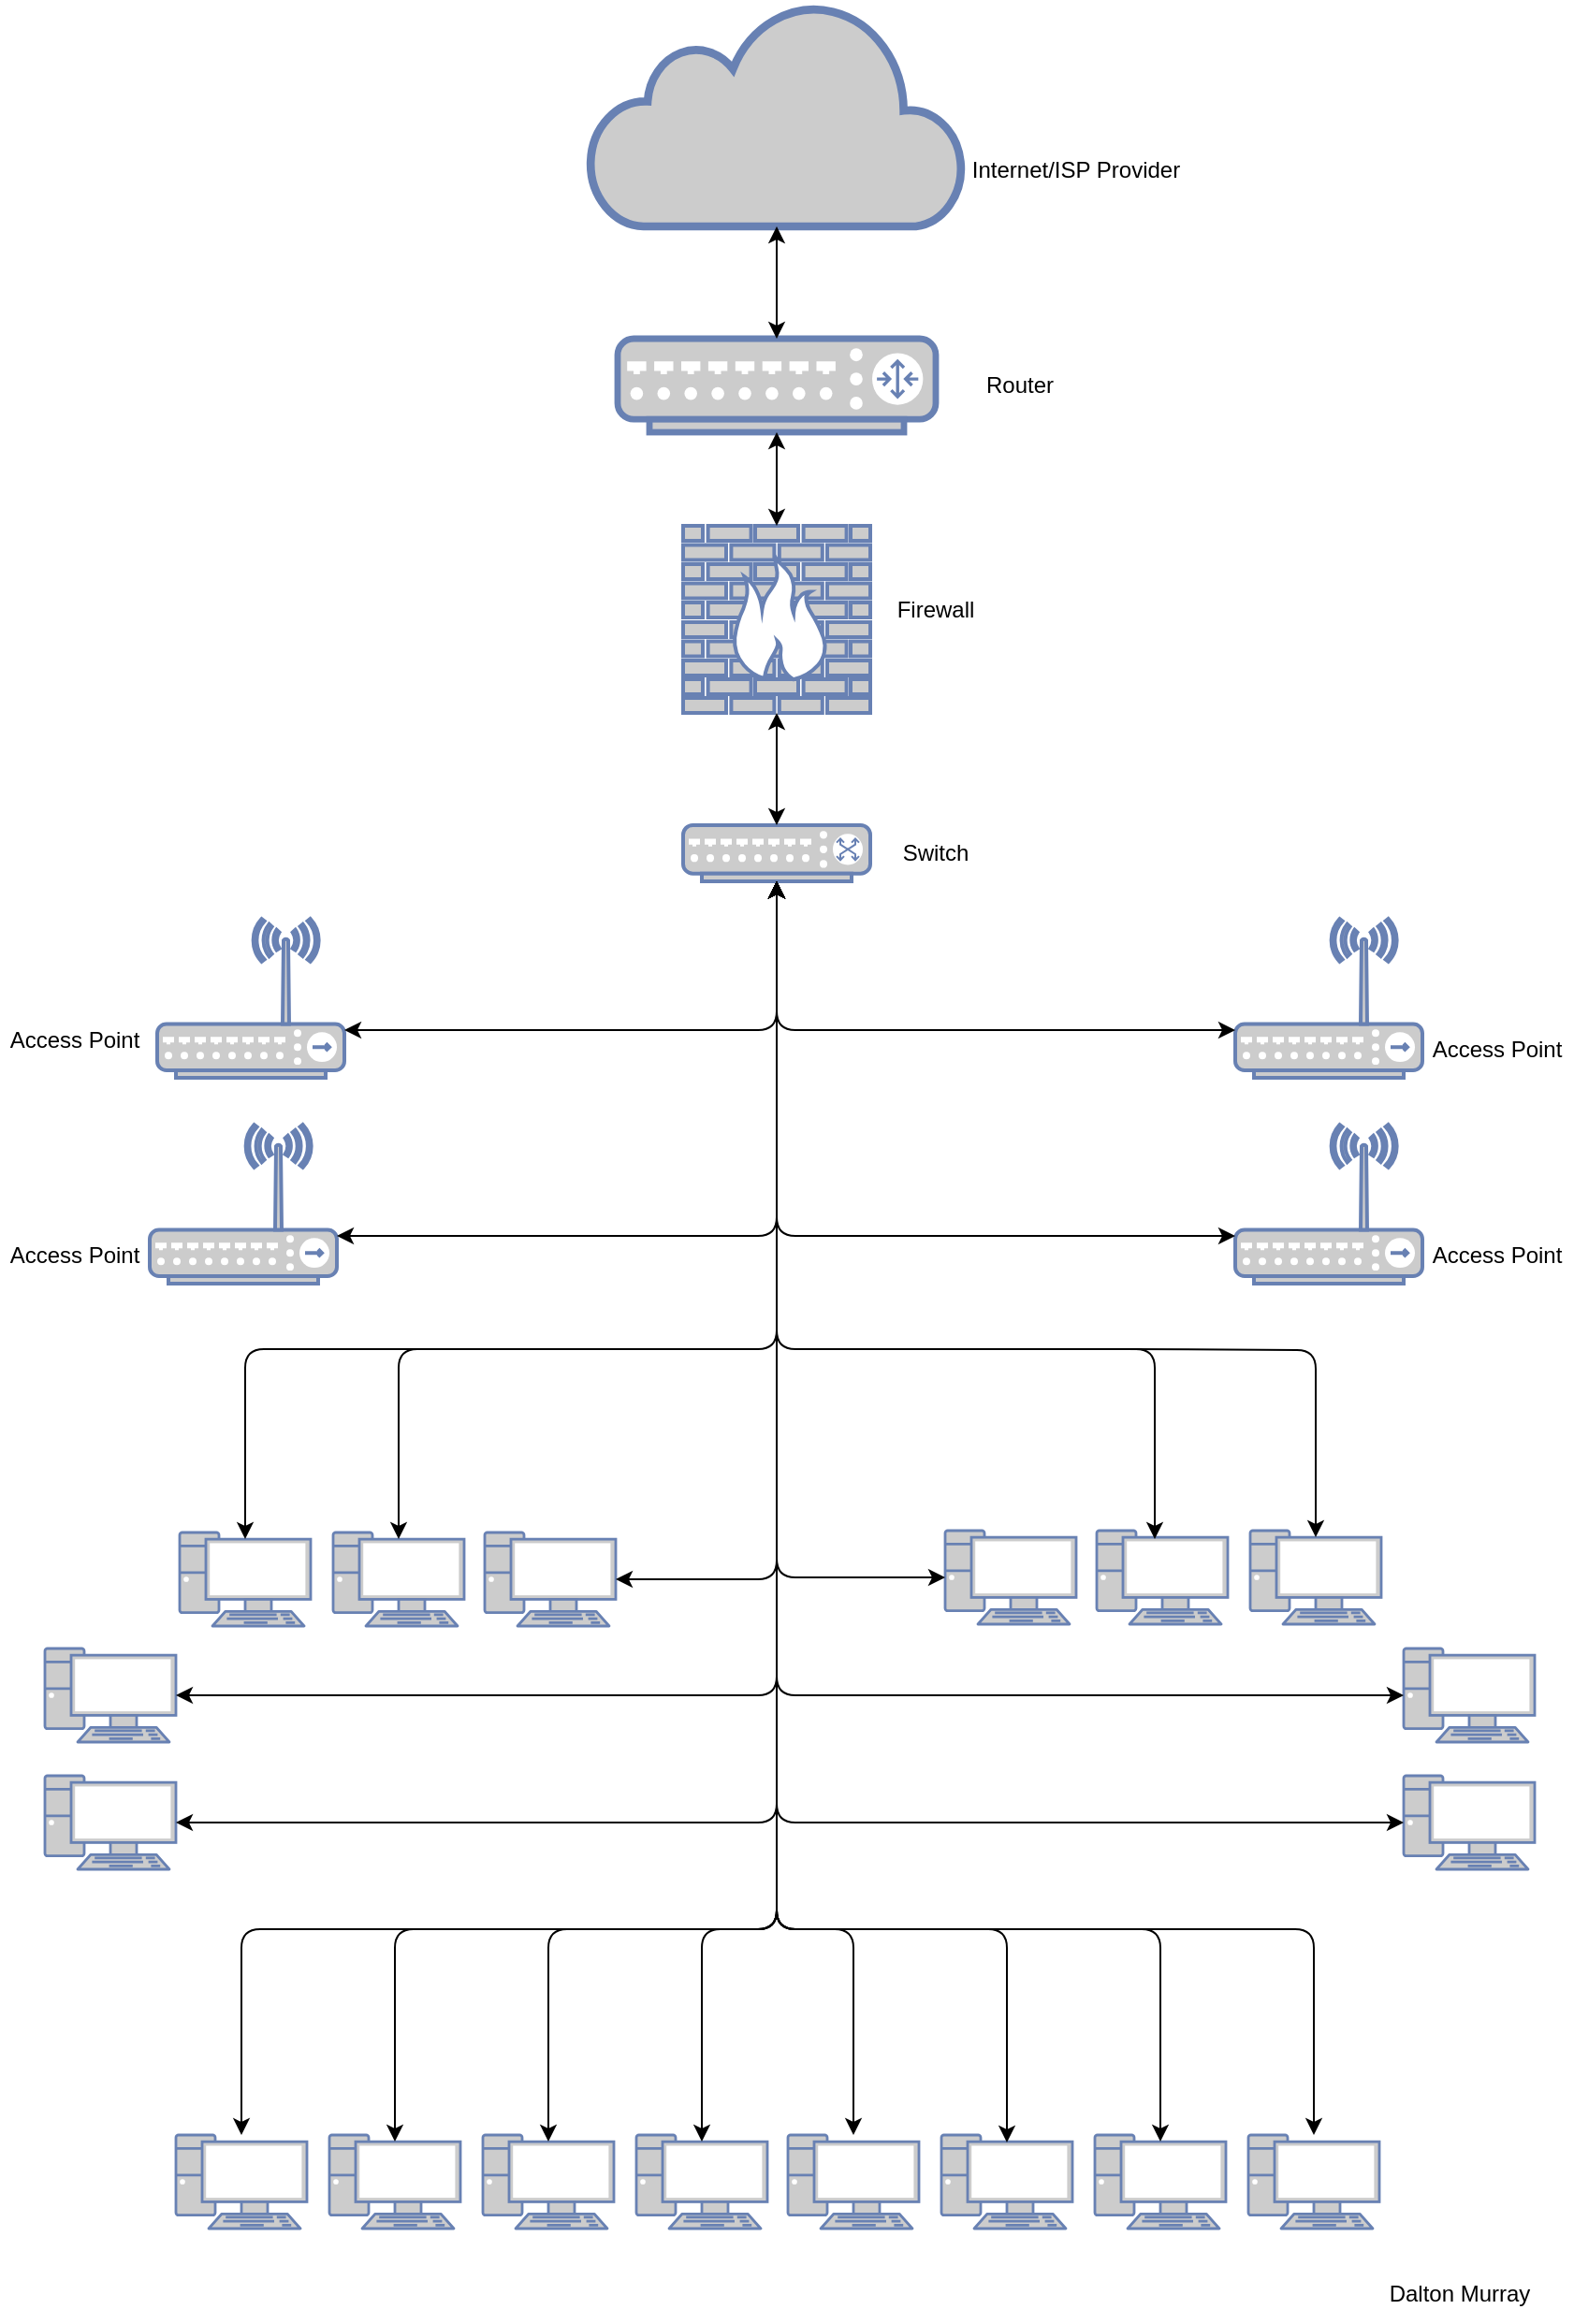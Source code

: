 <mxfile version="21.7.5" type="device">
  <diagram id="jUayVkewlP1I81ErNldq" name="Page-1">
    <mxGraphModel dx="576" dy="333" grid="1" gridSize="10" guides="1" tooltips="1" connect="1" arrows="1" fold="1" page="1" pageScale="1" pageWidth="850" pageHeight="1100" math="0" shadow="0">
      <root>
        <mxCell id="0" />
        <mxCell id="1" parent="0" />
        <mxCell id="3ciIOb_fd87zuj7kB4uY-1" value="" style="html=1;outlineConnect=0;fillColor=#CCCCCC;strokeColor=#6881B3;gradientColor=none;gradientDirection=north;strokeWidth=2;shape=mxgraph.networks.cloud;fontColor=#ffffff;" parent="1" vertex="1">
          <mxGeometry x="325" y="10" width="200" height="120" as="geometry" />
        </mxCell>
        <mxCell id="3ciIOb_fd87zuj7kB4uY-2" value="" style="fontColor=#0066CC;verticalAlign=top;verticalLabelPosition=bottom;labelPosition=center;align=center;html=1;outlineConnect=0;fillColor=#CCCCCC;strokeColor=#6881B3;gradientColor=none;gradientDirection=north;strokeWidth=2;shape=mxgraph.networks.router;" parent="1" vertex="1">
          <mxGeometry x="340" y="190" width="170" height="50" as="geometry" />
        </mxCell>
        <mxCell id="3ciIOb_fd87zuj7kB4uY-3" value="" style="endArrow=classic;startArrow=classic;html=1;rounded=0;entryX=0.5;entryY=1;entryDx=0;entryDy=0;entryPerimeter=0;exitX=0.5;exitY=0;exitDx=0;exitDy=0;exitPerimeter=0;" parent="1" source="3ciIOb_fd87zuj7kB4uY-2" target="3ciIOb_fd87zuj7kB4uY-1" edge="1">
          <mxGeometry width="50" height="50" relative="1" as="geometry">
            <mxPoint x="570" y="220" as="sourcePoint" />
            <mxPoint x="620" y="170" as="targetPoint" />
          </mxGeometry>
        </mxCell>
        <mxCell id="3ciIOb_fd87zuj7kB4uY-4" value="Router" style="text;html=1;strokeColor=none;fillColor=none;align=center;verticalAlign=middle;whiteSpace=wrap;rounded=0;" parent="1" vertex="1">
          <mxGeometry x="510" y="195" width="90" height="40" as="geometry" />
        </mxCell>
        <mxCell id="3ciIOb_fd87zuj7kB4uY-5" value="" style="fontColor=#0066CC;verticalAlign=top;verticalLabelPosition=bottom;labelPosition=center;align=center;html=1;outlineConnect=0;fillColor=#CCCCCC;strokeColor=#6881B3;gradientColor=none;gradientDirection=north;strokeWidth=2;shape=mxgraph.networks.firewall;" parent="1" vertex="1">
          <mxGeometry x="375" y="290" width="100" height="100" as="geometry" />
        </mxCell>
        <mxCell id="3ciIOb_fd87zuj7kB4uY-6" value="" style="endArrow=classic;startArrow=classic;html=1;rounded=0;entryX=0.5;entryY=1;entryDx=0;entryDy=0;entryPerimeter=0;exitX=0.5;exitY=0;exitDx=0;exitDy=0;exitPerimeter=0;" parent="1" source="3ciIOb_fd87zuj7kB4uY-5" target="3ciIOb_fd87zuj7kB4uY-2" edge="1">
          <mxGeometry width="50" height="50" relative="1" as="geometry">
            <mxPoint x="540" y="320" as="sourcePoint" />
            <mxPoint x="590" y="270" as="targetPoint" />
          </mxGeometry>
        </mxCell>
        <mxCell id="3ciIOb_fd87zuj7kB4uY-7" value="Firewall" style="text;html=1;strokeColor=none;fillColor=none;align=center;verticalAlign=middle;whiteSpace=wrap;rounded=0;" parent="1" vertex="1">
          <mxGeometry x="480" y="320" width="60" height="30" as="geometry" />
        </mxCell>
        <mxCell id="3ciIOb_fd87zuj7kB4uY-8" value="Internet/ISP Provider" style="text;html=1;strokeColor=none;fillColor=none;align=center;verticalAlign=middle;whiteSpace=wrap;rounded=0;" parent="1" vertex="1">
          <mxGeometry x="520" y="80" width="130" height="40" as="geometry" />
        </mxCell>
        <mxCell id="3ciIOb_fd87zuj7kB4uY-9" value="" style="fontColor=#0066CC;verticalAlign=top;verticalLabelPosition=bottom;labelPosition=center;align=center;html=1;outlineConnect=0;fillColor=#CCCCCC;strokeColor=#6881B3;gradientColor=none;gradientDirection=north;strokeWidth=2;shape=mxgraph.networks.switch;" parent="1" vertex="1">
          <mxGeometry x="375" y="450" width="100" height="30" as="geometry" />
        </mxCell>
        <mxCell id="3ciIOb_fd87zuj7kB4uY-10" value="" style="endArrow=classic;startArrow=classic;html=1;rounded=0;entryX=0.5;entryY=1;entryDx=0;entryDy=0;entryPerimeter=0;exitX=0.5;exitY=0;exitDx=0;exitDy=0;exitPerimeter=0;" parent="1" source="3ciIOb_fd87zuj7kB4uY-9" target="3ciIOb_fd87zuj7kB4uY-5" edge="1">
          <mxGeometry width="50" height="50" relative="1" as="geometry">
            <mxPoint x="540" y="510" as="sourcePoint" />
            <mxPoint x="590" y="460" as="targetPoint" />
          </mxGeometry>
        </mxCell>
        <mxCell id="3ciIOb_fd87zuj7kB4uY-11" value="Switch" style="text;html=1;strokeColor=none;fillColor=none;align=center;verticalAlign=middle;whiteSpace=wrap;rounded=0;" parent="1" vertex="1">
          <mxGeometry x="480" y="450" width="60" height="30" as="geometry" />
        </mxCell>
        <mxCell id="3ciIOb_fd87zuj7kB4uY-12" value="" style="fontColor=#0066CC;verticalAlign=top;verticalLabelPosition=bottom;labelPosition=center;align=center;html=1;outlineConnect=0;fillColor=#CCCCCC;strokeColor=#6881B3;gradientColor=none;gradientDirection=north;strokeWidth=2;shape=mxgraph.networks.wireless_hub;" parent="1" vertex="1">
          <mxGeometry x="670" y="500" width="100" height="85" as="geometry" />
        </mxCell>
        <mxCell id="3ciIOb_fd87zuj7kB4uY-13" value="" style="fontColor=#0066CC;verticalAlign=top;verticalLabelPosition=bottom;labelPosition=center;align=center;html=1;outlineConnect=0;fillColor=#CCCCCC;strokeColor=#6881B3;gradientColor=none;gradientDirection=north;strokeWidth=2;shape=mxgraph.networks.wireless_hub;" parent="1" vertex="1">
          <mxGeometry x="94" y="500" width="100" height="85" as="geometry" />
        </mxCell>
        <mxCell id="3ciIOb_fd87zuj7kB4uY-14" value="" style="fontColor=#0066CC;verticalAlign=top;verticalLabelPosition=bottom;labelPosition=center;align=center;html=1;outlineConnect=0;fillColor=#CCCCCC;strokeColor=#6881B3;gradientColor=none;gradientDirection=north;strokeWidth=2;shape=mxgraph.networks.wireless_hub;" parent="1" vertex="1">
          <mxGeometry x="670" y="610" width="100" height="85" as="geometry" />
        </mxCell>
        <mxCell id="3ciIOb_fd87zuj7kB4uY-15" value="" style="fontColor=#0066CC;verticalAlign=top;verticalLabelPosition=bottom;labelPosition=center;align=center;html=1;outlineConnect=0;fillColor=#CCCCCC;strokeColor=#6881B3;gradientColor=none;gradientDirection=north;strokeWidth=2;shape=mxgraph.networks.wireless_hub;" parent="1" vertex="1">
          <mxGeometry x="90" y="610" width="100" height="85" as="geometry" />
        </mxCell>
        <mxCell id="3ciIOb_fd87zuj7kB4uY-18" value="" style="endArrow=classic;startArrow=classic;html=1;sketch=0;entryX=0.5;entryY=1;entryDx=0;entryDy=0;entryPerimeter=0;exitX=1;exitY=0.7;exitDx=0;exitDy=0;exitPerimeter=0;edgeStyle=orthogonalEdgeStyle;elbow=vertical;" parent="1" source="3ciIOb_fd87zuj7kB4uY-13" target="3ciIOb_fd87zuj7kB4uY-9" edge="1">
          <mxGeometry width="50" height="50" relative="1" as="geometry">
            <mxPoint x="90" y="470" as="sourcePoint" />
            <mxPoint x="370" y="550" as="targetPoint" />
          </mxGeometry>
        </mxCell>
        <mxCell id="3ciIOb_fd87zuj7kB4uY-19" value="" style="endArrow=classic;startArrow=classic;html=1;sketch=0;elbow=vertical;entryX=0.5;entryY=1;entryDx=0;entryDy=0;entryPerimeter=0;edgeStyle=orthogonalEdgeStyle;exitX=1;exitY=0.7;exitDx=0;exitDy=0;exitPerimeter=0;" parent="1" source="3ciIOb_fd87zuj7kB4uY-15" target="3ciIOb_fd87zuj7kB4uY-9" edge="1">
          <mxGeometry width="50" height="50" relative="1" as="geometry">
            <mxPoint x="440" y="670" as="sourcePoint" />
            <mxPoint x="490" y="620" as="targetPoint" />
          </mxGeometry>
        </mxCell>
        <mxCell id="3ciIOb_fd87zuj7kB4uY-20" value="" style="endArrow=classic;startArrow=classic;html=1;sketch=0;elbow=vertical;entryX=0.5;entryY=1;entryDx=0;entryDy=0;entryPerimeter=0;exitX=0;exitY=0.7;exitDx=0;exitDy=0;exitPerimeter=0;edgeStyle=orthogonalEdgeStyle;" parent="1" source="3ciIOb_fd87zuj7kB4uY-12" target="3ciIOb_fd87zuj7kB4uY-9" edge="1">
          <mxGeometry width="50" height="50" relative="1" as="geometry">
            <mxPoint x="660" y="530" as="sourcePoint" />
            <mxPoint x="710" y="480" as="targetPoint" />
          </mxGeometry>
        </mxCell>
        <mxCell id="3ciIOb_fd87zuj7kB4uY-21" value="" style="endArrow=classic;startArrow=classic;html=1;sketch=0;elbow=vertical;entryX=0.5;entryY=1;entryDx=0;entryDy=0;entryPerimeter=0;edgeStyle=orthogonalEdgeStyle;exitX=0;exitY=0.7;exitDx=0;exitDy=0;exitPerimeter=0;" parent="1" source="3ciIOb_fd87zuj7kB4uY-14" target="3ciIOb_fd87zuj7kB4uY-9" edge="1">
          <mxGeometry width="50" height="50" relative="1" as="geometry">
            <mxPoint x="450" y="680" as="sourcePoint" />
            <mxPoint x="500" y="630" as="targetPoint" />
          </mxGeometry>
        </mxCell>
        <mxCell id="3ciIOb_fd87zuj7kB4uY-22" value="Access Point" style="text;html=1;strokeColor=none;fillColor=none;align=center;verticalAlign=middle;whiteSpace=wrap;rounded=0;" parent="1" vertex="1">
          <mxGeometry x="770" y="555" width="80" height="30" as="geometry" />
        </mxCell>
        <mxCell id="3ciIOb_fd87zuj7kB4uY-23" value="Access Point" style="text;html=1;strokeColor=none;fillColor=none;align=center;verticalAlign=middle;whiteSpace=wrap;rounded=0;" parent="1" vertex="1">
          <mxGeometry x="770" y="665" width="80" height="30" as="geometry" />
        </mxCell>
        <mxCell id="3ciIOb_fd87zuj7kB4uY-24" value="Access Point" style="text;html=1;strokeColor=none;fillColor=none;align=center;verticalAlign=middle;whiteSpace=wrap;rounded=0;" parent="1" vertex="1">
          <mxGeometry x="10" y="550" width="80" height="30" as="geometry" />
        </mxCell>
        <mxCell id="3ciIOb_fd87zuj7kB4uY-25" value="Access Point" style="text;html=1;strokeColor=none;fillColor=none;align=center;verticalAlign=middle;whiteSpace=wrap;rounded=0;" parent="1" vertex="1">
          <mxGeometry x="10" y="665" width="80" height="30" as="geometry" />
        </mxCell>
        <mxCell id="3ciIOb_fd87zuj7kB4uY-26" value="" style="fontColor=#0066CC;verticalAlign=top;verticalLabelPosition=bottom;labelPosition=center;align=center;html=1;outlineConnect=0;fillColor=#CCCCCC;strokeColor=#6881B3;gradientColor=none;gradientDirection=north;strokeWidth=2;shape=mxgraph.networks.pc;rounded=0;sketch=0;" parent="1" vertex="1">
          <mxGeometry x="106" y="828" width="70" height="50" as="geometry" />
        </mxCell>
        <mxCell id="3ciIOb_fd87zuj7kB4uY-27" value="" style="fontColor=#0066CC;verticalAlign=top;verticalLabelPosition=bottom;labelPosition=center;align=center;html=1;outlineConnect=0;fillColor=#CCCCCC;strokeColor=#6881B3;gradientColor=none;gradientDirection=north;strokeWidth=2;shape=mxgraph.networks.pc;rounded=0;sketch=0;" parent="1" vertex="1">
          <mxGeometry x="188" y="828" width="70" height="50" as="geometry" />
        </mxCell>
        <mxCell id="3ciIOb_fd87zuj7kB4uY-28" value="" style="fontColor=#0066CC;verticalAlign=top;verticalLabelPosition=bottom;labelPosition=center;align=center;html=1;outlineConnect=0;fillColor=#CCCCCC;strokeColor=#6881B3;gradientColor=none;gradientDirection=north;strokeWidth=2;shape=mxgraph.networks.pc;rounded=0;sketch=0;" parent="1" vertex="1">
          <mxGeometry x="269" y="828" width="70" height="50" as="geometry" />
        </mxCell>
        <mxCell id="3ciIOb_fd87zuj7kB4uY-29" value="" style="fontColor=#0066CC;verticalAlign=top;verticalLabelPosition=bottom;labelPosition=center;align=center;html=1;outlineConnect=0;fillColor=#CCCCCC;strokeColor=#6881B3;gradientColor=none;gradientDirection=north;strokeWidth=2;shape=mxgraph.networks.pc;rounded=0;sketch=0;" parent="1" vertex="1">
          <mxGeometry x="34" y="890" width="70" height="50" as="geometry" />
        </mxCell>
        <mxCell id="3ciIOb_fd87zuj7kB4uY-30" value="" style="fontColor=#0066CC;verticalAlign=top;verticalLabelPosition=bottom;labelPosition=center;align=center;html=1;outlineConnect=0;fillColor=#CCCCCC;strokeColor=#6881B3;gradientColor=none;gradientDirection=north;strokeWidth=2;shape=mxgraph.networks.pc;rounded=0;sketch=0;" parent="1" vertex="1">
          <mxGeometry x="760" y="890" width="70" height="50" as="geometry" />
        </mxCell>
        <mxCell id="3ciIOb_fd87zuj7kB4uY-31" value="" style="fontColor=#0066CC;verticalAlign=top;verticalLabelPosition=bottom;labelPosition=center;align=center;html=1;outlineConnect=0;fillColor=#CCCCCC;strokeColor=#6881B3;gradientColor=none;gradientDirection=north;strokeWidth=2;shape=mxgraph.networks.pc;rounded=0;sketch=0;" parent="1" vertex="1">
          <mxGeometry x="515" y="827" width="70" height="50" as="geometry" />
        </mxCell>
        <mxCell id="3ciIOb_fd87zuj7kB4uY-32" value="" style="fontColor=#0066CC;verticalAlign=top;verticalLabelPosition=bottom;labelPosition=center;align=center;html=1;outlineConnect=0;fillColor=#CCCCCC;strokeColor=#6881B3;gradientColor=none;gradientDirection=north;strokeWidth=2;shape=mxgraph.networks.pc;rounded=0;sketch=0;" parent="1" vertex="1">
          <mxGeometry x="596" y="827" width="70" height="50" as="geometry" />
        </mxCell>
        <mxCell id="3ciIOb_fd87zuj7kB4uY-33" value="" style="fontColor=#0066CC;verticalAlign=top;verticalLabelPosition=bottom;labelPosition=center;align=center;html=1;outlineConnect=0;fillColor=#CCCCCC;strokeColor=#6881B3;gradientColor=none;gradientDirection=north;strokeWidth=2;shape=mxgraph.networks.pc;rounded=0;sketch=0;fontStyle=1" parent="1" vertex="1">
          <mxGeometry x="678" y="827" width="70" height="50" as="geometry" />
        </mxCell>
        <mxCell id="3ciIOb_fd87zuj7kB4uY-34" value="" style="fontColor=#0066CC;verticalAlign=top;verticalLabelPosition=bottom;labelPosition=center;align=center;html=1;outlineConnect=0;fillColor=#CCCCCC;strokeColor=#6881B3;gradientColor=none;gradientDirection=north;strokeWidth=2;shape=mxgraph.networks.pc;rounded=0;sketch=0;fontStyle=1" parent="1" vertex="1">
          <mxGeometry x="760" y="958" width="70" height="50" as="geometry" />
        </mxCell>
        <mxCell id="3ciIOb_fd87zuj7kB4uY-35" value="" style="fontColor=#0066CC;verticalAlign=top;verticalLabelPosition=bottom;labelPosition=center;align=center;html=1;outlineConnect=0;fillColor=#CCCCCC;strokeColor=#6881B3;gradientColor=none;gradientDirection=north;strokeWidth=2;shape=mxgraph.networks.pc;rounded=0;sketch=0;fontStyle=1" parent="1" vertex="1">
          <mxGeometry x="34" y="958" width="70" height="50" as="geometry" />
        </mxCell>
        <mxCell id="3ciIOb_fd87zuj7kB4uY-45" value="" style="fontColor=#0066CC;verticalAlign=top;verticalLabelPosition=bottom;labelPosition=center;align=center;html=1;outlineConnect=0;fillColor=#CCCCCC;strokeColor=#6881B3;gradientColor=none;gradientDirection=north;strokeWidth=2;shape=mxgraph.networks.pc;rounded=0;sketch=0;" parent="1" vertex="1">
          <mxGeometry x="104" y="1150" width="70" height="50" as="geometry" />
        </mxCell>
        <mxCell id="3ciIOb_fd87zuj7kB4uY-46" value="" style="fontColor=#0066CC;verticalAlign=top;verticalLabelPosition=bottom;labelPosition=center;align=center;html=1;outlineConnect=0;fillColor=#CCCCCC;strokeColor=#6881B3;gradientColor=none;gradientDirection=north;strokeWidth=2;shape=mxgraph.networks.pc;rounded=0;sketch=0;" parent="1" vertex="1">
          <mxGeometry x="186" y="1150" width="70" height="50" as="geometry" />
        </mxCell>
        <mxCell id="3ciIOb_fd87zuj7kB4uY-47" value="" style="fontColor=#0066CC;verticalAlign=top;verticalLabelPosition=bottom;labelPosition=center;align=center;html=1;outlineConnect=0;fillColor=#CCCCCC;strokeColor=#6881B3;gradientColor=none;gradientDirection=north;strokeWidth=2;shape=mxgraph.networks.pc;rounded=0;sketch=0;" parent="1" vertex="1">
          <mxGeometry x="268" y="1150" width="70" height="50" as="geometry" />
        </mxCell>
        <mxCell id="3ciIOb_fd87zuj7kB4uY-48" value="" style="fontColor=#0066CC;verticalAlign=top;verticalLabelPosition=bottom;labelPosition=center;align=center;html=1;outlineConnect=0;fillColor=#CCCCCC;strokeColor=#6881B3;gradientColor=none;gradientDirection=north;strokeWidth=2;shape=mxgraph.networks.pc;rounded=0;sketch=0;" parent="1" vertex="1">
          <mxGeometry x="350" y="1150" width="70" height="50" as="geometry" />
        </mxCell>
        <mxCell id="3ciIOb_fd87zuj7kB4uY-49" value="" style="fontColor=#0066CC;verticalAlign=top;verticalLabelPosition=bottom;labelPosition=center;align=center;html=1;outlineConnect=0;fillColor=#CCCCCC;strokeColor=#6881B3;gradientColor=none;gradientDirection=north;strokeWidth=2;shape=mxgraph.networks.pc;rounded=0;sketch=0;" parent="1" vertex="1">
          <mxGeometry x="431" y="1150" width="70" height="50" as="geometry" />
        </mxCell>
        <mxCell id="3ciIOb_fd87zuj7kB4uY-50" value="" style="fontColor=#0066CC;verticalAlign=top;verticalLabelPosition=bottom;labelPosition=center;align=center;html=1;outlineConnect=0;fillColor=#CCCCCC;strokeColor=#6881B3;gradientColor=none;gradientDirection=north;strokeWidth=2;shape=mxgraph.networks.pc;rounded=0;sketch=0;" parent="1" vertex="1">
          <mxGeometry x="513" y="1150" width="70" height="50" as="geometry" />
        </mxCell>
        <mxCell id="3ciIOb_fd87zuj7kB4uY-51" value="" style="fontColor=#0066CC;verticalAlign=top;verticalLabelPosition=bottom;labelPosition=center;align=center;html=1;outlineConnect=0;fillColor=#CCCCCC;strokeColor=#6881B3;gradientColor=none;gradientDirection=north;strokeWidth=2;shape=mxgraph.networks.pc;rounded=0;sketch=0;" parent="1" vertex="1">
          <mxGeometry x="595" y="1150" width="70" height="50" as="geometry" />
        </mxCell>
        <mxCell id="3ciIOb_fd87zuj7kB4uY-52" value="" style="fontColor=#0066CC;verticalAlign=top;verticalLabelPosition=bottom;labelPosition=center;align=center;html=1;outlineConnect=0;fillColor=#CCCCCC;strokeColor=#6881B3;gradientColor=none;gradientDirection=north;strokeWidth=2;shape=mxgraph.networks.pc;rounded=0;sketch=0;fontStyle=1" parent="1" vertex="1">
          <mxGeometry x="677" y="1150" width="70" height="50" as="geometry" />
        </mxCell>
        <mxCell id="3ciIOb_fd87zuj7kB4uY-55" value="" style="endArrow=classic;startArrow=classic;html=1;sketch=0;entryX=0.5;entryY=1;entryDx=0;entryDy=0;entryPerimeter=0;edgeStyle=orthogonalEdgeStyle;elbow=vertical;" parent="1" source="3ciIOb_fd87zuj7kB4uY-28" target="3ciIOb_fd87zuj7kB4uY-9" edge="1">
          <mxGeometry width="50" height="50" relative="1" as="geometry">
            <mxPoint x="350" y="850" as="sourcePoint" />
            <mxPoint x="400" y="800" as="targetPoint" />
          </mxGeometry>
        </mxCell>
        <mxCell id="3ciIOb_fd87zuj7kB4uY-57" value="" style="endArrow=classic;startArrow=classic;html=1;sketch=0;entryX=0.5;entryY=1;entryDx=0;entryDy=0;entryPerimeter=0;exitX=0.5;exitY=0.07;exitDx=0;exitDy=0;exitPerimeter=0;edgeStyle=elbowEdgeStyle;elbow=vertical;jumpStyle=line;jumpSize=14;" parent="1" source="3ciIOb_fd87zuj7kB4uY-27" target="3ciIOb_fd87zuj7kB4uY-9" edge="1">
          <mxGeometry width="50" height="50" relative="1" as="geometry">
            <mxPoint x="290" y="790" as="sourcePoint" />
            <mxPoint x="340" y="740" as="targetPoint" />
            <Array as="points">
              <mxPoint x="430" y="730" />
              <mxPoint x="330" y="610" />
            </Array>
          </mxGeometry>
        </mxCell>
        <mxCell id="3ciIOb_fd87zuj7kB4uY-60" value="" style="endArrow=classic;html=1;sketch=0;elbow=vertical;jumpStyle=none;jumpSize=14;entryX=0.5;entryY=0.07;entryDx=0;entryDy=0;entryPerimeter=0;edgeStyle=orthogonalEdgeStyle;" parent="1" target="3ciIOb_fd87zuj7kB4uY-26" edge="1">
          <mxGeometry width="50" height="50" relative="1" as="geometry">
            <mxPoint x="250" y="730" as="sourcePoint" />
            <mxPoint x="170" y="770" as="targetPoint" />
            <Array as="points">
              <mxPoint x="141" y="730" />
            </Array>
          </mxGeometry>
        </mxCell>
        <mxCell id="3ciIOb_fd87zuj7kB4uY-61" value="" style="endArrow=classic;startArrow=classic;html=1;sketch=0;jumpStyle=none;jumpSize=14;entryX=0.5;entryY=1;entryDx=0;entryDy=0;entryPerimeter=0;edgeStyle=orthogonalEdgeStyle;elbow=vertical;exitX=0;exitY=0.5;exitDx=0;exitDy=0;exitPerimeter=0;" parent="1" source="3ciIOb_fd87zuj7kB4uY-31" target="3ciIOb_fd87zuj7kB4uY-9" edge="1">
          <mxGeometry width="50" height="50" relative="1" as="geometry">
            <mxPoint x="460" y="840" as="sourcePoint" />
            <mxPoint x="540" y="740" as="targetPoint" />
          </mxGeometry>
        </mxCell>
        <mxCell id="3ciIOb_fd87zuj7kB4uY-63" value="" style="endArrow=classic;startArrow=classic;html=1;sketch=0;entryX=0.5;entryY=1;entryDx=0;entryDy=0;entryPerimeter=0;exitX=0.5;exitY=0.07;exitDx=0;exitDy=0;exitPerimeter=0;edgeStyle=elbowEdgeStyle;elbow=vertical;jumpStyle=none;jumpSize=14;" parent="1" edge="1">
          <mxGeometry width="50" height="50" relative="1" as="geometry">
            <mxPoint x="627.0" y="831.5" as="sourcePoint" />
            <mxPoint x="425.0" y="480" as="targetPoint" />
            <Array as="points">
              <mxPoint x="420.0" y="730" />
              <mxPoint x="520.0" y="610" />
            </Array>
          </mxGeometry>
        </mxCell>
        <mxCell id="3ciIOb_fd87zuj7kB4uY-64" value="" style="endArrow=classic;html=1;sketch=0;elbow=vertical;jumpStyle=none;jumpSize=14;edgeStyle=orthogonalEdgeStyle;entryX=0.5;entryY=0.07;entryDx=0;entryDy=0;entryPerimeter=0;" parent="1" target="3ciIOb_fd87zuj7kB4uY-33" edge="1">
          <mxGeometry width="50" height="50" relative="1" as="geometry">
            <mxPoint x="610" y="730" as="sourcePoint" />
            <mxPoint x="740" y="820" as="targetPoint" />
          </mxGeometry>
        </mxCell>
        <mxCell id="3ciIOb_fd87zuj7kB4uY-65" value="" style="endArrow=classic;startArrow=classic;html=1;sketch=0;elbow=vertical;jumpStyle=none;jumpSize=14;edgeStyle=orthogonalEdgeStyle;entryX=0.5;entryY=1;entryDx=0;entryDy=0;entryPerimeter=0;exitX=1;exitY=0.5;exitDx=0;exitDy=0;exitPerimeter=0;" parent="1" source="3ciIOb_fd87zuj7kB4uY-29" target="3ciIOb_fd87zuj7kB4uY-9" edge="1">
          <mxGeometry width="50" height="50" relative="1" as="geometry">
            <mxPoint x="400" y="960" as="sourcePoint" />
            <mxPoint x="450" y="910" as="targetPoint" />
            <Array as="points">
              <mxPoint x="425" y="915" />
            </Array>
          </mxGeometry>
        </mxCell>
        <mxCell id="3ciIOb_fd87zuj7kB4uY-66" value="" style="endArrow=classic;startArrow=classic;html=1;sketch=0;jumpStyle=none;jumpSize=14;entryX=0.5;entryY=1;entryDx=0;entryDy=0;entryPerimeter=0;edgeStyle=orthogonalEdgeStyle;exitX=1;exitY=0.5;exitDx=0;exitDy=0;exitPerimeter=0;" parent="1" source="3ciIOb_fd87zuj7kB4uY-35" target="3ciIOb_fd87zuj7kB4uY-9" edge="1">
          <mxGeometry width="50" height="50" relative="1" as="geometry">
            <mxPoint x="400" y="1030" as="sourcePoint" />
            <mxPoint x="450" y="980" as="targetPoint" />
          </mxGeometry>
        </mxCell>
        <mxCell id="3ciIOb_fd87zuj7kB4uY-67" value="" style="endArrow=classic;startArrow=classic;html=1;sketch=0;jumpStyle=none;jumpSize=14;entryX=0.5;entryY=1;entryDx=0;entryDy=0;entryPerimeter=0;edgeStyle=orthogonalEdgeStyle;" parent="1" source="3ciIOb_fd87zuj7kB4uY-30" target="3ciIOb_fd87zuj7kB4uY-9" edge="1">
          <mxGeometry width="50" height="50" relative="1" as="geometry">
            <mxPoint x="440" y="1010" as="sourcePoint" />
            <mxPoint x="490" y="960" as="targetPoint" />
          </mxGeometry>
        </mxCell>
        <mxCell id="3ciIOb_fd87zuj7kB4uY-68" value="" style="endArrow=classic;startArrow=classic;html=1;sketch=0;jumpStyle=none;jumpSize=14;entryX=0.5;entryY=1;entryDx=0;entryDy=0;entryPerimeter=0;edgeStyle=orthogonalEdgeStyle;exitX=0;exitY=0.5;exitDx=0;exitDy=0;exitPerimeter=0;" parent="1" source="3ciIOb_fd87zuj7kB4uY-34" target="3ciIOb_fd87zuj7kB4uY-9" edge="1">
          <mxGeometry width="50" height="50" relative="1" as="geometry">
            <mxPoint x="440" y="1010" as="sourcePoint" />
            <mxPoint x="490" y="960" as="targetPoint" />
          </mxGeometry>
        </mxCell>
        <mxCell id="3ciIOb_fd87zuj7kB4uY-70" value="" style="endArrow=classic;startArrow=classic;html=1;sketch=0;jumpStyle=none;jumpSize=14;entryX=0.5;entryY=1;entryDx=0;entryDy=0;entryPerimeter=0;edgeStyle=elbowEdgeStyle;elbow=vertical;" parent="1" source="3ciIOb_fd87zuj7kB4uY-45" target="3ciIOb_fd87zuj7kB4uY-9" edge="1">
          <mxGeometry width="50" height="50" relative="1" as="geometry">
            <mxPoint x="150" y="1130" as="sourcePoint" />
            <mxPoint x="370" y="1020" as="targetPoint" />
            <Array as="points">
              <mxPoint x="290" y="1040" />
            </Array>
          </mxGeometry>
        </mxCell>
        <mxCell id="3ciIOb_fd87zuj7kB4uY-71" value="" style="endArrow=classic;startArrow=classic;html=1;sketch=0;elbow=vertical;jumpStyle=none;jumpSize=14;entryX=0.5;entryY=1;entryDx=0;entryDy=0;entryPerimeter=0;edgeStyle=elbowEdgeStyle;" parent="1" source="3ciIOb_fd87zuj7kB4uY-52" target="3ciIOb_fd87zuj7kB4uY-9" edge="1">
          <mxGeometry width="50" height="50" relative="1" as="geometry">
            <mxPoint x="700" y="1070" as="sourcePoint" />
            <mxPoint x="530" y="1030" as="targetPoint" />
            <Array as="points">
              <mxPoint x="590" y="1040" />
            </Array>
          </mxGeometry>
        </mxCell>
        <mxCell id="3ciIOb_fd87zuj7kB4uY-72" value="" style="endArrow=classic;startArrow=classic;html=1;sketch=0;elbow=vertical;jumpStyle=none;jumpSize=14;edgeStyle=elbowEdgeStyle;exitX=0.5;exitY=0.07;exitDx=0;exitDy=0;exitPerimeter=0;" parent="1" source="3ciIOb_fd87zuj7kB4uY-51" target="3ciIOb_fd87zuj7kB4uY-9" edge="1">
          <mxGeometry width="50" height="50" relative="1" as="geometry">
            <mxPoint x="440" y="1140" as="sourcePoint" />
            <mxPoint x="430" y="490" as="targetPoint" />
            <Array as="points">
              <mxPoint x="520" y="1040" />
            </Array>
          </mxGeometry>
        </mxCell>
        <mxCell id="3ciIOb_fd87zuj7kB4uY-73" value="" style="endArrow=classic;startArrow=classic;html=1;sketch=0;elbow=vertical;jumpStyle=none;jumpSize=14;edgeStyle=elbowEdgeStyle;entryX=0.5;entryY=1;entryDx=0;entryDy=0;entryPerimeter=0;exitX=0.5;exitY=0.07;exitDx=0;exitDy=0;exitPerimeter=0;" parent="1" source="3ciIOb_fd87zuj7kB4uY-46" target="3ciIOb_fd87zuj7kB4uY-9" edge="1">
          <mxGeometry width="50" height="50" relative="1" as="geometry">
            <mxPoint x="350" y="1130" as="sourcePoint" />
            <mxPoint x="400" y="1080" as="targetPoint" />
            <Array as="points">
              <mxPoint x="340" y="1040" />
            </Array>
          </mxGeometry>
        </mxCell>
        <mxCell id="3ciIOb_fd87zuj7kB4uY-74" value="" style="endArrow=classic;startArrow=classic;html=1;sketch=0;elbow=vertical;jumpStyle=none;jumpSize=14;edgeStyle=elbowEdgeStyle;entryX=0.5;entryY=1;entryDx=0;entryDy=0;entryPerimeter=0;exitX=0.5;exitY=0.07;exitDx=0;exitDy=0;exitPerimeter=0;" parent="1" source="3ciIOb_fd87zuj7kB4uY-47" target="3ciIOb_fd87zuj7kB4uY-9" edge="1">
          <mxGeometry width="50" height="50" relative="1" as="geometry">
            <mxPoint x="380" y="1120" as="sourcePoint" />
            <mxPoint x="430" y="1070" as="targetPoint" />
            <Array as="points">
              <mxPoint x="340" y="1040" />
            </Array>
          </mxGeometry>
        </mxCell>
        <mxCell id="3ciIOb_fd87zuj7kB4uY-75" value="" style="endArrow=classic;startArrow=classic;html=1;sketch=0;elbow=vertical;jumpStyle=none;jumpSize=14;edgeStyle=elbowEdgeStyle;exitX=0.5;exitY=0.07;exitDx=0;exitDy=0;exitPerimeter=0;entryX=0.5;entryY=1;entryDx=0;entryDy=0;entryPerimeter=0;" parent="1" source="3ciIOb_fd87zuj7kB4uY-48" target="3ciIOb_fd87zuj7kB4uY-9" edge="1">
          <mxGeometry width="50" height="50" relative="1" as="geometry">
            <mxPoint x="390" y="1130" as="sourcePoint" />
            <mxPoint x="440" y="1080" as="targetPoint" />
            <Array as="points">
              <mxPoint x="400" y="1040" />
            </Array>
          </mxGeometry>
        </mxCell>
        <mxCell id="3ciIOb_fd87zuj7kB4uY-76" value="" style="endArrow=classic;startArrow=classic;html=1;sketch=0;elbow=vertical;jumpStyle=none;jumpSize=14;entryX=0.5;entryY=1;entryDx=0;entryDy=0;entryPerimeter=0;edgeStyle=elbowEdgeStyle;" parent="1" target="3ciIOb_fd87zuj7kB4uY-9" edge="1">
          <mxGeometry width="50" height="50" relative="1" as="geometry">
            <mxPoint x="548" y="1154" as="sourcePoint" />
            <mxPoint x="500" y="1090" as="targetPoint" />
            <Array as="points">
              <mxPoint x="500" y="1040" />
            </Array>
          </mxGeometry>
        </mxCell>
        <mxCell id="3ciIOb_fd87zuj7kB4uY-77" value="" style="endArrow=classic;startArrow=classic;html=1;sketch=0;elbow=vertical;jumpStyle=none;jumpSize=14;edgeStyle=elbowEdgeStyle;entryX=0.5;entryY=1;entryDx=0;entryDy=0;entryPerimeter=0;" parent="1" target="3ciIOb_fd87zuj7kB4uY-9" edge="1">
          <mxGeometry width="50" height="50" relative="1" as="geometry">
            <mxPoint x="466" y="1150" as="sourcePoint" />
            <mxPoint x="490" y="1080" as="targetPoint" />
            <Array as="points">
              <mxPoint x="460" y="1040" />
            </Array>
          </mxGeometry>
        </mxCell>
        <mxCell id="3ciIOb_fd87zuj7kB4uY-79" value="Dalton Murray" style="text;html=1;strokeColor=none;fillColor=none;align=center;verticalAlign=middle;whiteSpace=wrap;rounded=0;sketch=0;" parent="1" vertex="1">
          <mxGeometry x="740" y="1220" width="100" height="30" as="geometry" />
        </mxCell>
      </root>
    </mxGraphModel>
  </diagram>
</mxfile>
